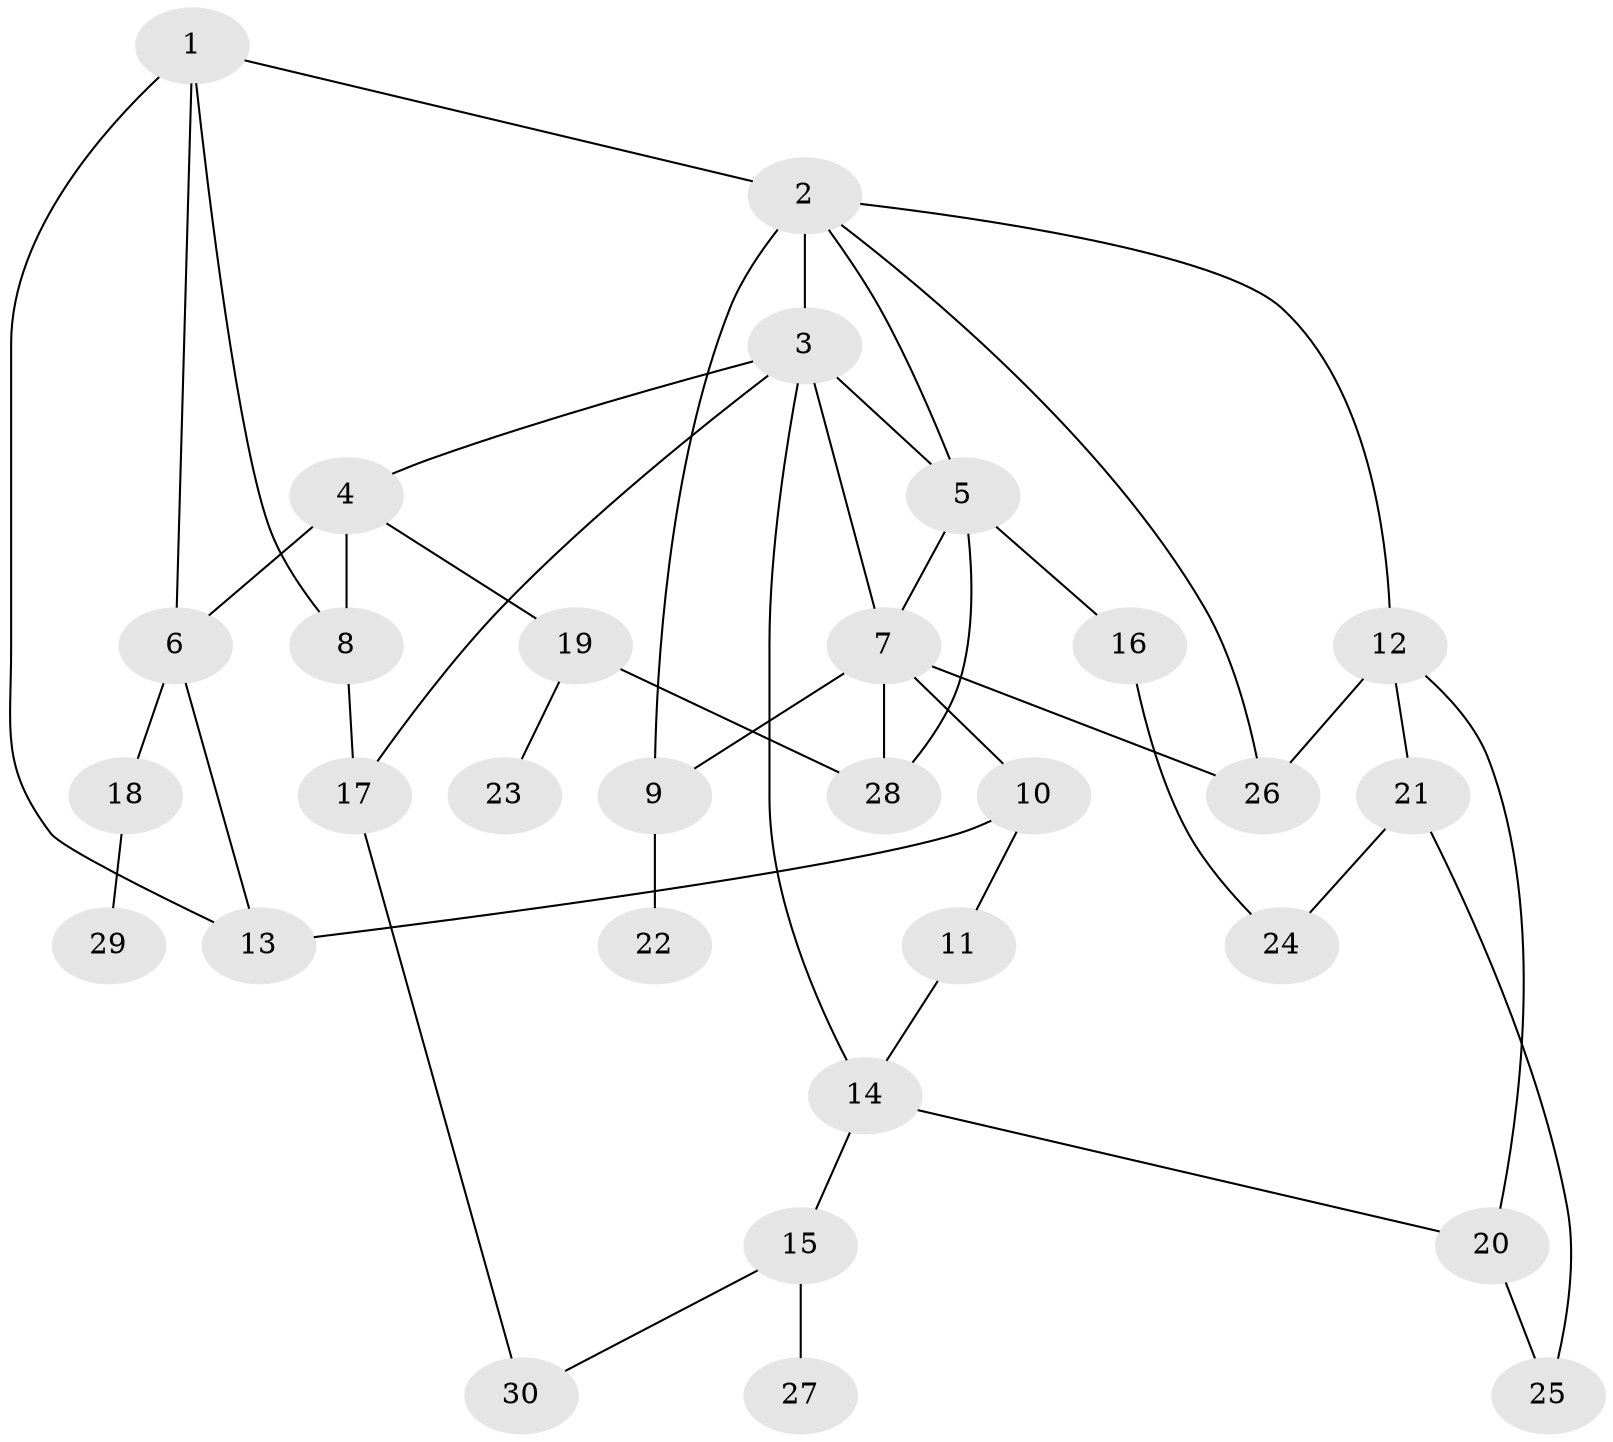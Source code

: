 // original degree distribution, {4: 0.22033898305084745, 5: 0.03389830508474576, 7: 0.01694915254237288, 1: 0.23728813559322035, 3: 0.15254237288135594, 6: 0.01694915254237288, 2: 0.3220338983050847}
// Generated by graph-tools (version 1.1) at 2025/34/03/09/25 02:34:00]
// undirected, 30 vertices, 46 edges
graph export_dot {
graph [start="1"]
  node [color=gray90,style=filled];
  1;
  2;
  3;
  4;
  5;
  6;
  7;
  8;
  9;
  10;
  11;
  12;
  13;
  14;
  15;
  16;
  17;
  18;
  19;
  20;
  21;
  22;
  23;
  24;
  25;
  26;
  27;
  28;
  29;
  30;
  1 -- 2 [weight=1.0];
  1 -- 6 [weight=1.0];
  1 -- 8 [weight=1.0];
  1 -- 13 [weight=1.0];
  2 -- 3 [weight=1.0];
  2 -- 5 [weight=1.0];
  2 -- 9 [weight=2.0];
  2 -- 12 [weight=1.0];
  2 -- 26 [weight=1.0];
  3 -- 4 [weight=1.0];
  3 -- 5 [weight=1.0];
  3 -- 7 [weight=1.0];
  3 -- 14 [weight=1.0];
  3 -- 17 [weight=1.0];
  4 -- 6 [weight=1.0];
  4 -- 8 [weight=1.0];
  4 -- 19 [weight=1.0];
  5 -- 7 [weight=1.0];
  5 -- 16 [weight=1.0];
  5 -- 28 [weight=1.0];
  6 -- 13 [weight=1.0];
  6 -- 18 [weight=1.0];
  7 -- 9 [weight=1.0];
  7 -- 10 [weight=1.0];
  7 -- 26 [weight=1.0];
  7 -- 28 [weight=1.0];
  8 -- 17 [weight=1.0];
  9 -- 22 [weight=2.0];
  10 -- 11 [weight=1.0];
  10 -- 13 [weight=1.0];
  11 -- 14 [weight=1.0];
  12 -- 20 [weight=1.0];
  12 -- 21 [weight=1.0];
  12 -- 26 [weight=1.0];
  14 -- 15 [weight=1.0];
  14 -- 20 [weight=1.0];
  15 -- 27 [weight=1.0];
  15 -- 30 [weight=1.0];
  16 -- 24 [weight=1.0];
  17 -- 30 [weight=1.0];
  18 -- 29 [weight=1.0];
  19 -- 23 [weight=1.0];
  19 -- 28 [weight=1.0];
  20 -- 25 [weight=1.0];
  21 -- 24 [weight=1.0];
  21 -- 25 [weight=1.0];
}
